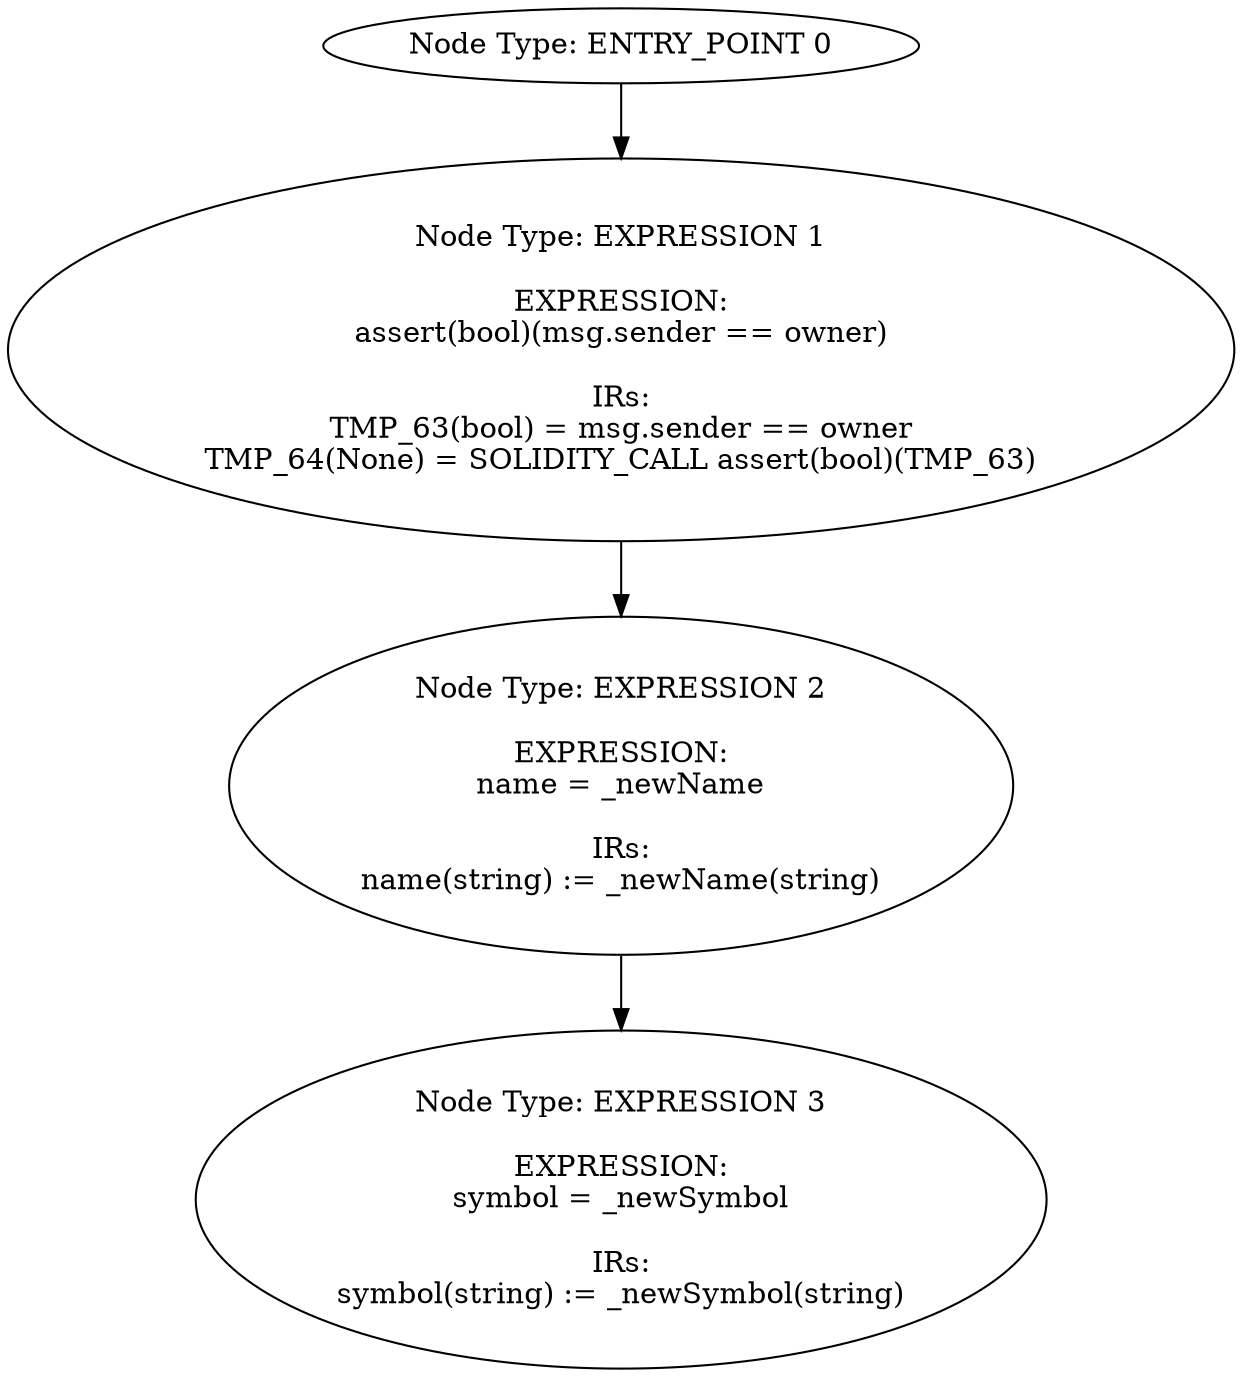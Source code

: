 digraph{
0[label="Node Type: ENTRY_POINT 0
"];
0->1;
1[label="Node Type: EXPRESSION 1

EXPRESSION:
assert(bool)(msg.sender == owner)

IRs:
TMP_63(bool) = msg.sender == owner
TMP_64(None) = SOLIDITY_CALL assert(bool)(TMP_63)"];
1->2;
2[label="Node Type: EXPRESSION 2

EXPRESSION:
name = _newName

IRs:
name(string) := _newName(string)"];
2->3;
3[label="Node Type: EXPRESSION 3

EXPRESSION:
symbol = _newSymbol

IRs:
symbol(string) := _newSymbol(string)"];
}
